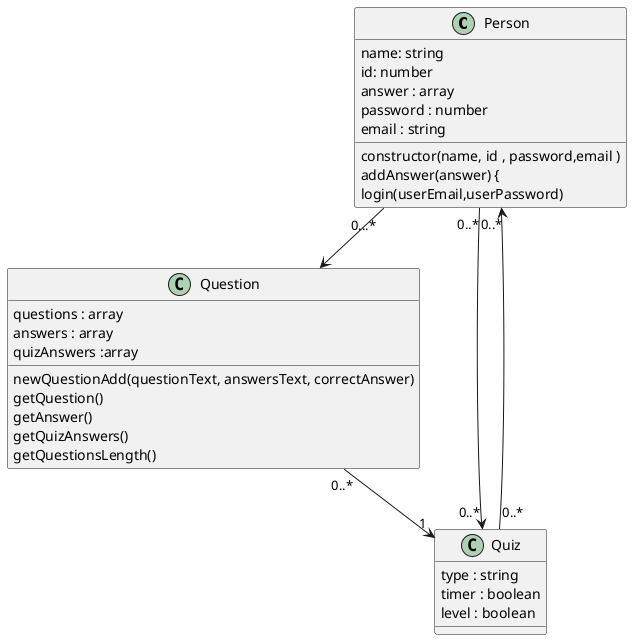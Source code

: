@startuml Quiz_Project class Diagram

class Person {
  name: string
  id: number
  answer : array
  password : number
  email : string
  constructor(name, id , password,email )
  addAnswer(answer) {
  login(userEmail,userPassword)
  }

class Question {
  questions : array
  answers : array
  quizAnswers :array
  newQuestionAdd(questionText, answersText, correctAnswer)
  getQuestion()
  getAnswer()
  getQuizAnswers()
  getQuestionsLength()
}

class Quiz {
  type : string
  timer : boolean
  level : boolean
}

Question "0..*" --> "1"Quiz
Person"0...*" --> Question
Person"0..*" --> "0..*"Quiz
Quiz"0..*" --> "0..*"Person

@enduml